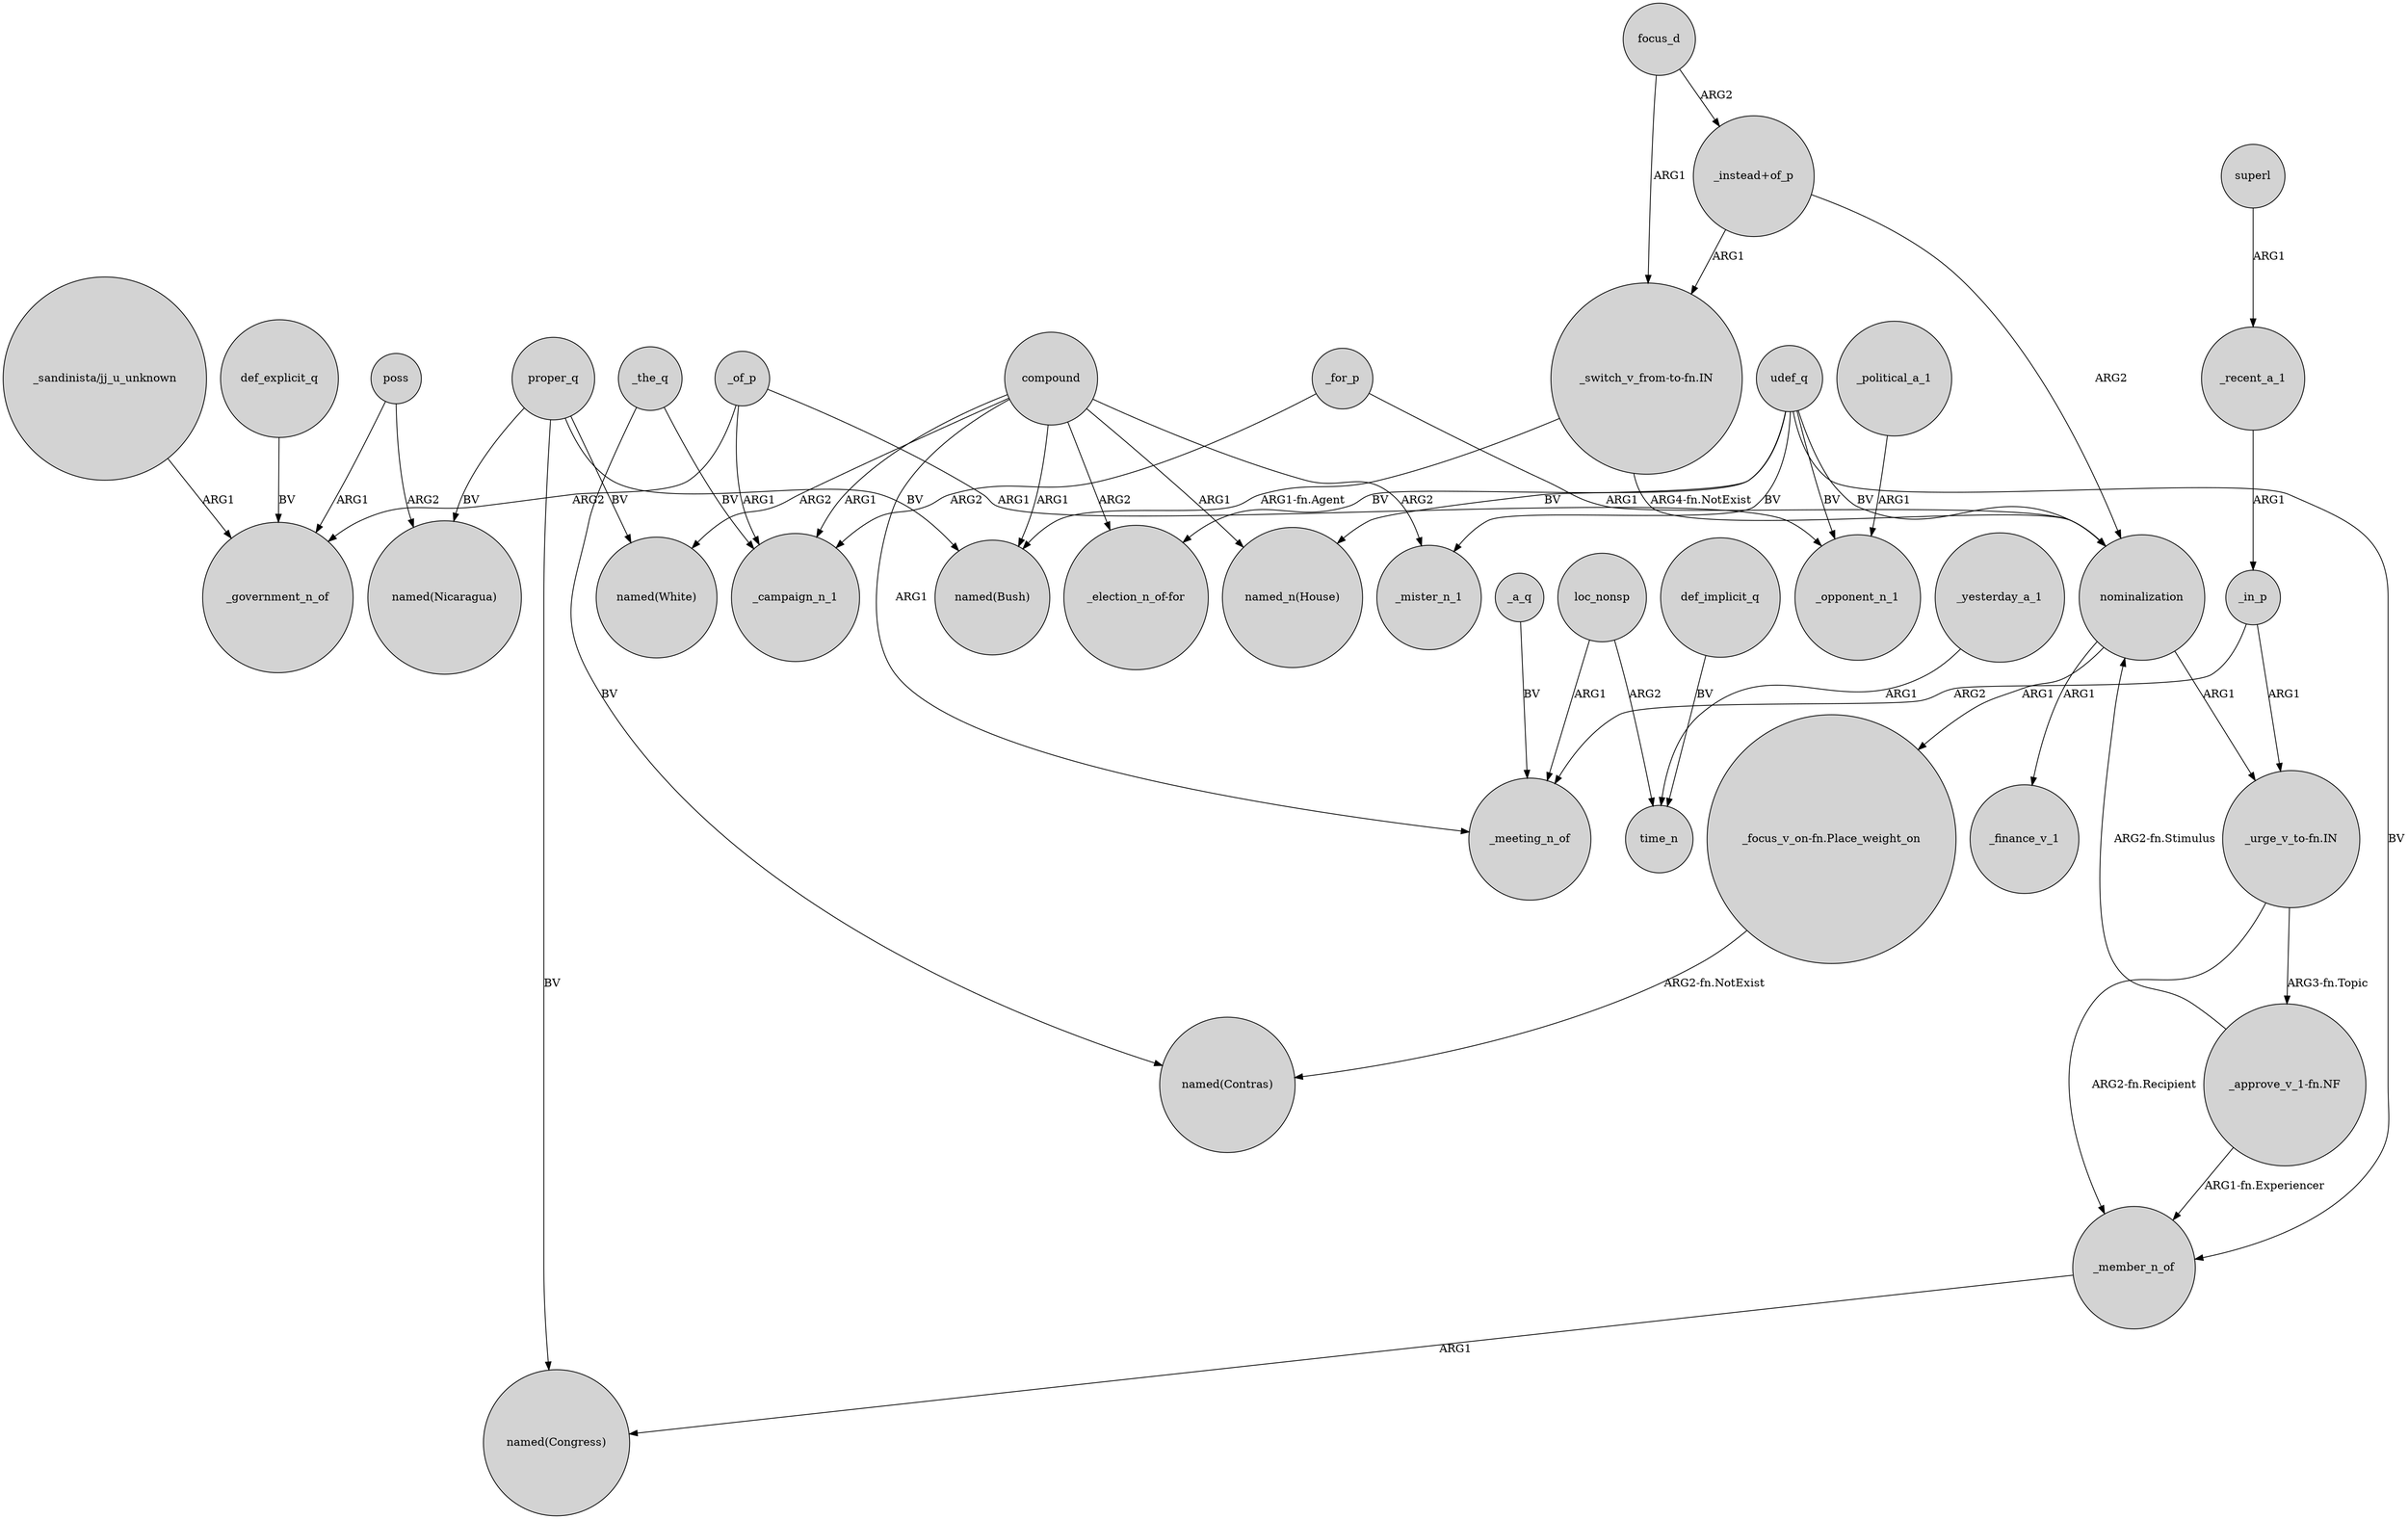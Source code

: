digraph {
	node [shape=circle style=filled]
	udef_q -> "named_n(House)" [label=BV]
	_of_p -> _government_n_of [label=ARG2]
	"_instead+of_p" -> "_switch_v_from-to-fn.IN" [label=ARG1]
	_for_p -> _campaign_n_1 [label=ARG2]
	_yesterday_a_1 -> time_n [label=ARG1]
	"_approve_v_1-fn.NF" -> nominalization [label="ARG2-fn.Stimulus"]
	udef_q -> "_election_n_of-for" [label=BV]
	compound -> "_election_n_of-for" [label=ARG2]
	compound -> _campaign_n_1 [label=ARG1]
	compound -> _mister_n_1 [label=ARG2]
	compound -> "named(White)" [label=ARG2]
	"_sandinista/jj_u_unknown" -> _government_n_of [label=ARG1]
	udef_q -> _mister_n_1 [label=BV]
	poss -> _government_n_of [label=ARG1]
	nominalization -> _finance_v_1 [label=ARG1]
	compound -> "named_n(House)" [label=ARG1]
	"_instead+of_p" -> nominalization [label=ARG2]
	"_switch_v_from-to-fn.IN" -> nominalization [label="ARG4-fn.NotExist"]
	"_focus_v_on-fn.Place_weight_on" -> "named(Contras)" [label="ARG2-fn.NotExist"]
	_in_p -> "_urge_v_to-fn.IN" [label=ARG1]
	_a_q -> _meeting_n_of [label=BV]
	superl -> _recent_a_1 [label=ARG1]
	proper_q -> "named(Congress)" [label=BV]
	loc_nonsp -> _meeting_n_of [label=ARG1]
	loc_nonsp -> time_n [label=ARG2]
	_political_a_1 -> _opponent_n_1 [label=ARG1]
	compound -> _meeting_n_of [label=ARG1]
	def_explicit_q -> _government_n_of [label=BV]
	proper_q -> "named(White)" [label=BV]
	udef_q -> _opponent_n_1 [label=BV]
	"_switch_v_from-to-fn.IN" -> "named(Bush)" [label="ARG1-fn.Agent"]
	focus_d -> "_instead+of_p" [label=ARG2]
	_the_q -> _campaign_n_1 [label=BV]
	_of_p -> _opponent_n_1 [label=ARG1]
	udef_q -> _member_n_of [label=BV]
	focus_d -> "_switch_v_from-to-fn.IN" [label=ARG1]
	proper_q -> "named(Bush)" [label=BV]
	udef_q -> nominalization [label=BV]
	_in_p -> _meeting_n_of [label=ARG2]
	nominalization -> "_urge_v_to-fn.IN" [label=ARG1]
	_recent_a_1 -> _in_p [label=ARG1]
	_for_p -> nominalization [label=ARG1]
	proper_q -> "named(Nicaragua)" [label=BV]
	"_urge_v_to-fn.IN" -> "_approve_v_1-fn.NF" [label="ARG3-fn.Topic"]
	nominalization -> "_focus_v_on-fn.Place_weight_on" [label=ARG1]
	"_approve_v_1-fn.NF" -> _member_n_of [label="ARG1-fn.Experiencer"]
	_of_p -> _campaign_n_1 [label=ARG1]
	_member_n_of -> "named(Congress)" [label=ARG1]
	_the_q -> "named(Contras)" [label=BV]
	"_urge_v_to-fn.IN" -> _member_n_of [label="ARG2-fn.Recipient"]
	def_implicit_q -> time_n [label=BV]
	compound -> "named(Bush)" [label=ARG1]
	poss -> "named(Nicaragua)" [label=ARG2]
}
